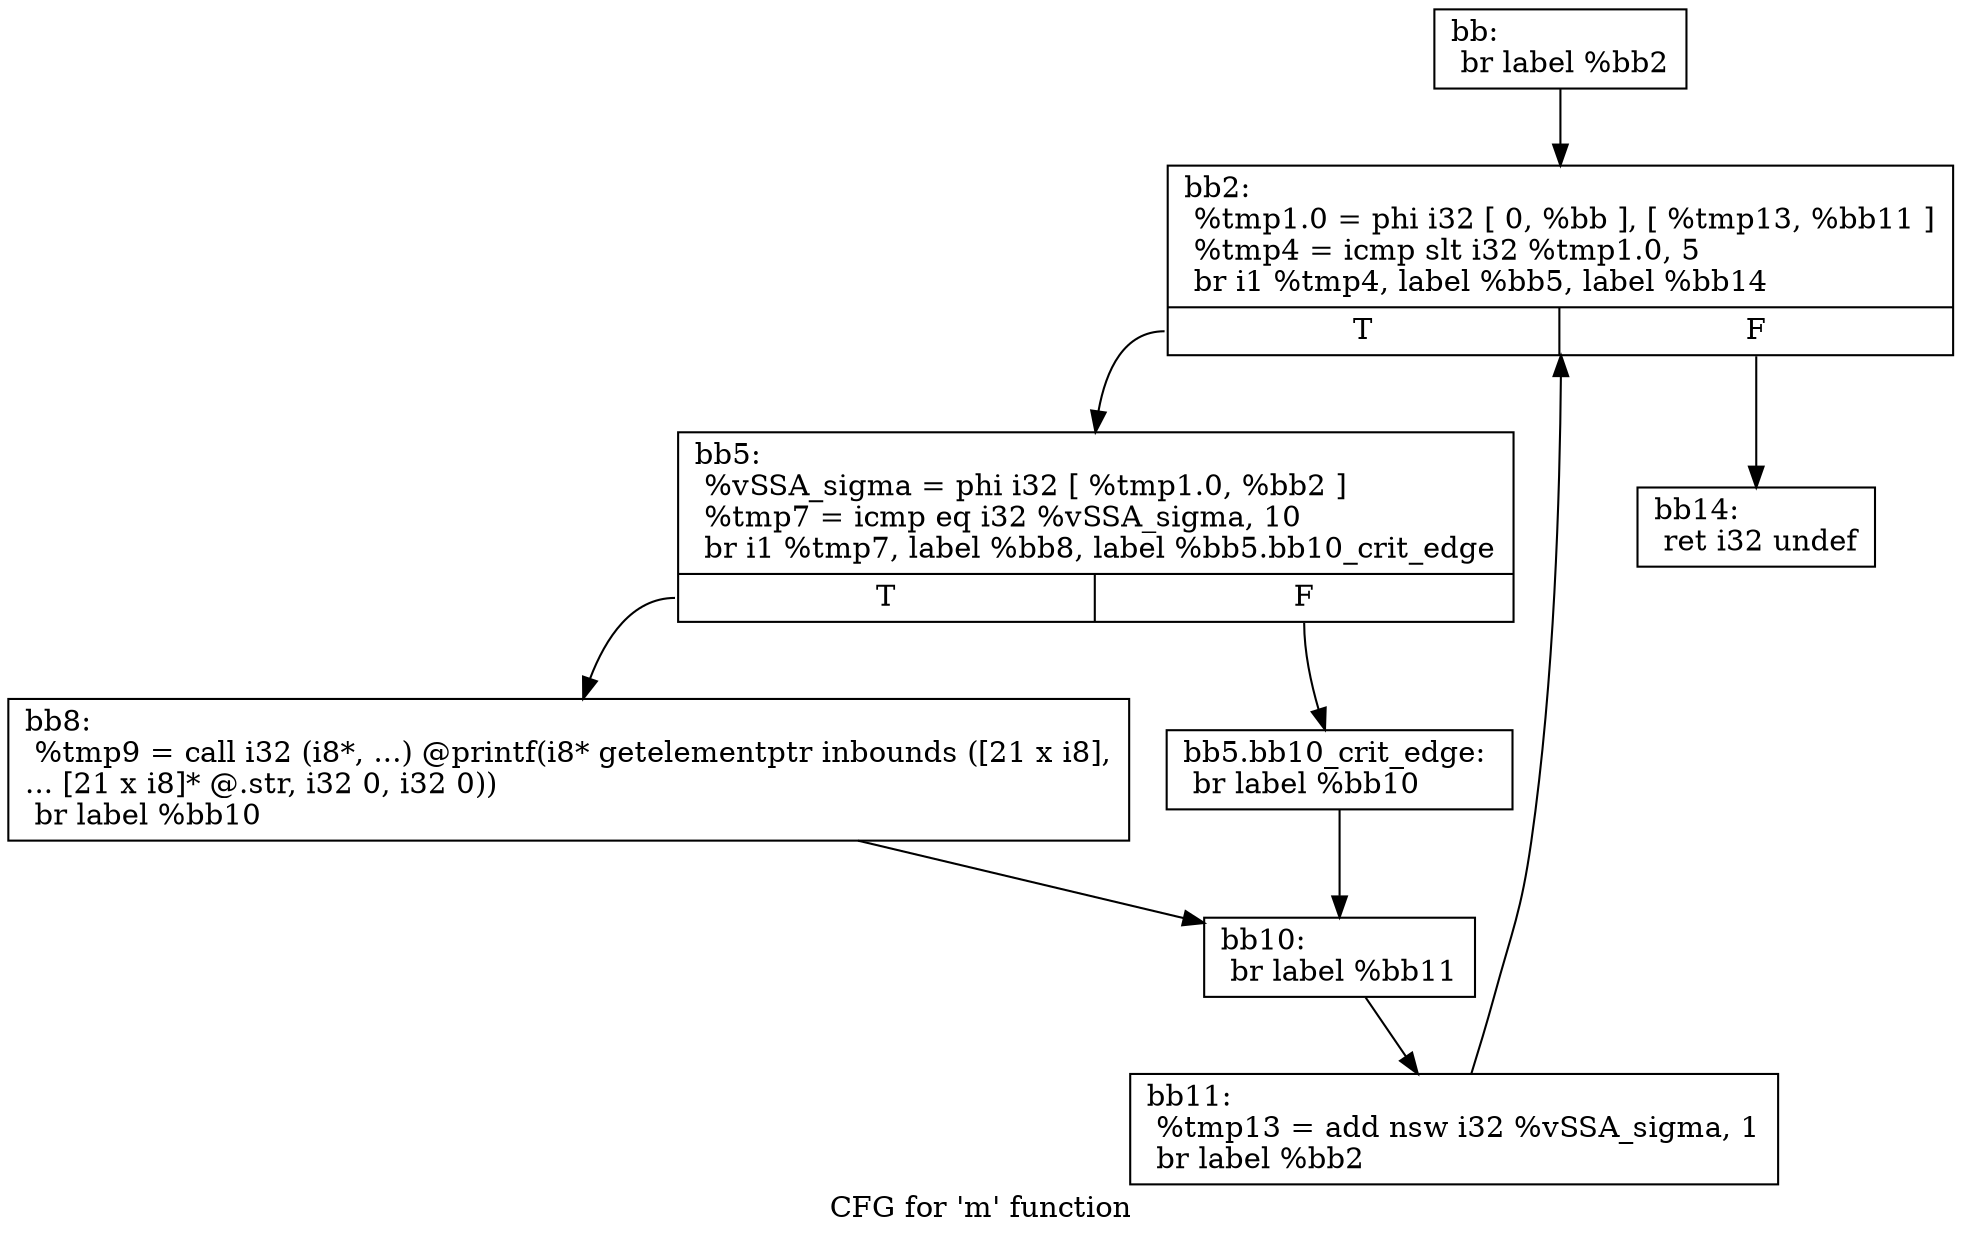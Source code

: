 digraph "CFG for 'm' function" {
        label="CFG for 'm' function";

        Node0x2265f50 [shape=record,label="{bb:\l  br label %bb2\l}"];
        Node0x2265f50 -> Node0x22660e0;
        Node0x22660e0 [shape=record,label="{bb2:                                              \l  %tmp1.0 = phi i32 [ 0, %bb ], [ %tmp13, %bb11 ]\l  %tmp4 = icmp slt i32 %tmp1.0, 5\l  br i1 %tmp4, label %bb5, label %bb14\l|{<s0>T|<s1>F}}"];
        Node0x22660e0:s0 -> Node0x2266a90;
        Node0x22660e0:s1 -> Node0x2266b60;
        Node0x2266a90 [shape=record,label="{bb5:                                              \l  %vSSA_sigma = phi i32 [ %tmp1.0, %bb2 ]\l  %tmp7 = icmp eq i32 %vSSA_sigma, 10\l  br i1 %tmp7, label %bb8, label %bb5.bb10_crit_edge\l|{<s0>T|<s1>F}}"];
        Node0x2266a90:s0 -> Node0x2266da0;
        Node0x2266a90:s1 -> Node0x2266e40;
        Node0x2266e40 [shape=record,label="{bb5.bb10_crit_edge:                               \l  br label %bb10\l}"];
        Node0x2266e40 -> Node0x2266f70;
        Node0x2266da0 [shape=record,label="{bb8:                                              \l  %tmp9 = call i32 (i8*, ...) @printf(i8* getelementptr inbounds ([21 x i8],\l... [21 x i8]* @.str, i32 0, i32 0))\l  br label %bb10\l}"];
        Node0x2266da0 -> Node0x2266f70;
        Node0x2266f70 [shape=record,label="{bb10:                                             \l  br label %bb11\l}"];
        Node0x2266f70 -> Node0x2266840;
        Node0x2266840 [shape=record,label="{bb11:                                             \l  %tmp13 = add nsw i32 %vSSA_sigma, 1\l  br label %bb2\l}"];
        Node0x2266840 -> Node0x22660e0;
        Node0x2266b60 [shape=record,label="{bb14:                                             \l  ret i32 undef\l}"];
}